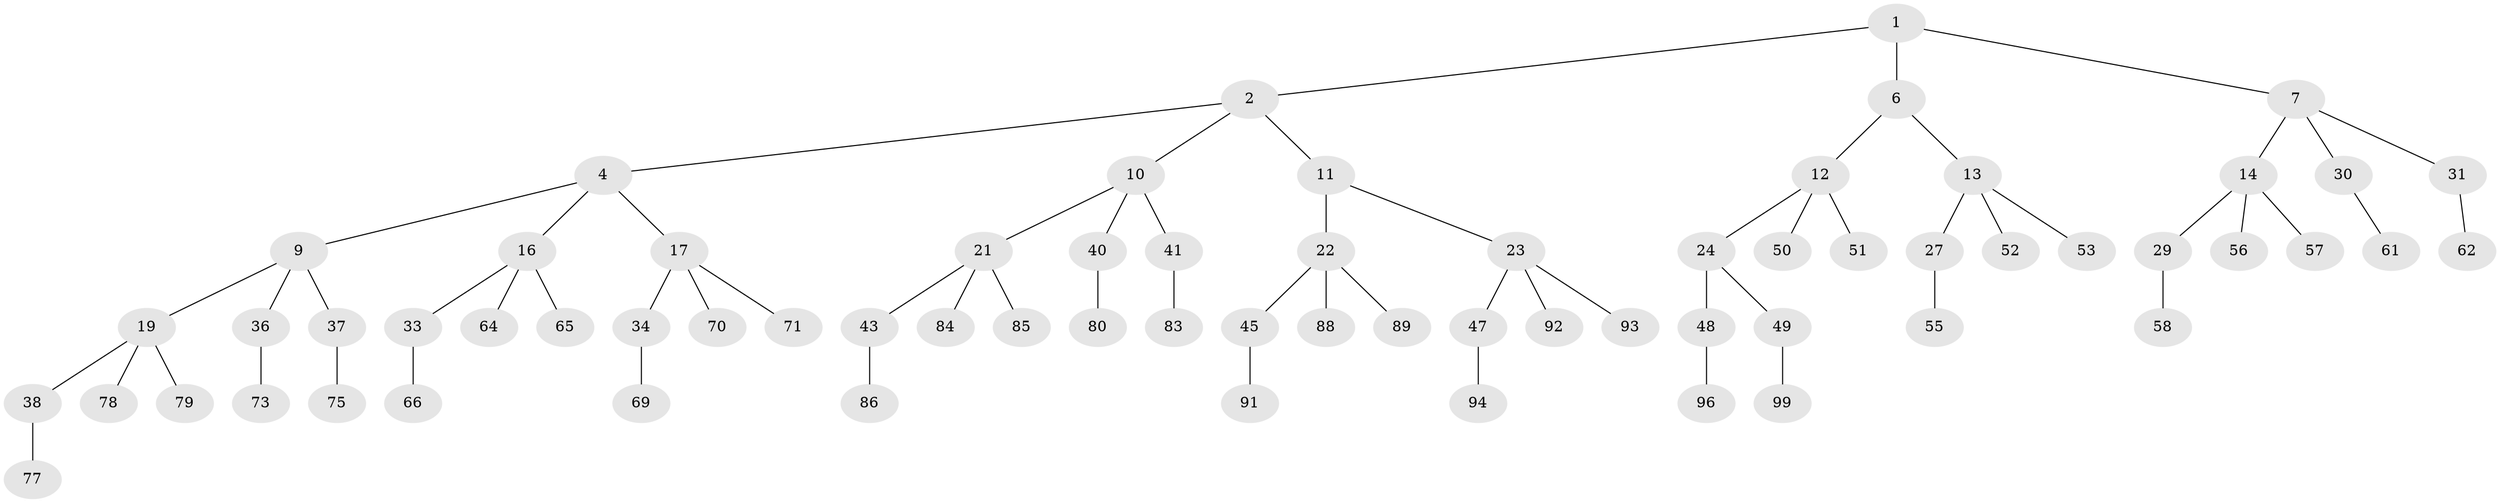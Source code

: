 // original degree distribution, {2: 0.02, 3: 0.48, 1: 0.5}
// Generated by graph-tools (version 1.1) at 2025/38/02/21/25 10:38:56]
// undirected, 68 vertices, 67 edges
graph export_dot {
graph [start="1"]
  node [color=gray90,style=filled];
  1 [super="+3"];
  2 [latent=1,super="+5"];
  4 [latent=0.5,super="+8"];
  6 [latent=0.5];
  7 [latent=0.5,super="+15"];
  9 [latent=0.333333,super="+18"];
  10 [latent=0.333333,super="+20"];
  11 [latent=0.333333];
  12 [latent=0.333333,super="+25"];
  13 [latent=0.333333,super="+26"];
  14 [latent=0.333333,super="+28"];
  16 [latent=0.25,super="+32"];
  17 [latent=0.25,super="+35"];
  19 [latent=0.25,super="+39"];
  21 [latent=0.25,super="+42"];
  22 [latent=0.25,super="+44"];
  23 [latent=0.25,super="+46"];
  24 [latent=0.25];
  27 [latent=0.25,super="+54"];
  29 [latent=0.25,super="+59"];
  30 [latent=0.25,super="+60"];
  31 [latent=0.25,super="+63"];
  33 [latent=0.2,super="+67"];
  34 [latent=0.2,super="+68"];
  36 [latent=0.2,super="+72"];
  37 [latent=0.2,super="+74"];
  38 [latent=0.2,super="+76"];
  40 [latent=0.2,super="+81"];
  41 [latent=0.2,super="+82"];
  43 [latent=0.2,super="+87"];
  45 [latent=0.2,super="+90"];
  47 [latent=0.2,super="+95"];
  48 [latent=0.2,super="+97"];
  49 [latent=0.2,super="+98"];
  50 [latent=0.2,super="+100"];
  51 [latent=0.2];
  52 [latent=0.2];
  53 [latent=0.2];
  55 [latent=0.2];
  56 [latent=0.2];
  57 [latent=0.2];
  58 [latent=0.2];
  61 [latent=0.2];
  62 [latent=0.2];
  64 [latent=0.166667];
  65 [latent=0.166667];
  66 [latent=0.166667];
  69 [latent=0.166667];
  70 [latent=0.166667];
  71 [latent=0.166667];
  73 [latent=0.166667];
  75 [latent=0.166667];
  77 [latent=0.166667];
  78 [latent=0.166667];
  79 [latent=0.166667];
  80 [latent=0.166667];
  83 [latent=0.166667];
  84 [latent=0.166667];
  85 [latent=0.166667];
  86 [latent=0.166667];
  88 [latent=0.166667];
  89 [latent=0.166667];
  91 [latent=0.166667];
  92 [latent=0.166667];
  93 [latent=0.166667];
  94 [latent=0.166667];
  96 [latent=0.166667];
  99 [latent=0.166667];
  1 -- 2;
  1 -- 6;
  1 -- 7;
  2 -- 4;
  2 -- 11;
  2 -- 10;
  4 -- 9;
  4 -- 16;
  4 -- 17;
  6 -- 12;
  6 -- 13;
  7 -- 14;
  7 -- 31;
  7 -- 30;
  9 -- 19;
  9 -- 36;
  9 -- 37;
  10 -- 21;
  10 -- 40;
  10 -- 41;
  11 -- 22;
  11 -- 23;
  12 -- 24;
  12 -- 50;
  12 -- 51;
  13 -- 27;
  13 -- 53;
  13 -- 52;
  14 -- 29;
  14 -- 56;
  14 -- 57;
  16 -- 33;
  16 -- 65;
  16 -- 64;
  17 -- 34;
  17 -- 70;
  17 -- 71;
  19 -- 38;
  19 -- 78;
  19 -- 79;
  21 -- 43;
  21 -- 85;
  21 -- 84;
  22 -- 45;
  22 -- 88;
  22 -- 89;
  23 -- 47;
  23 -- 92;
  23 -- 93;
  24 -- 48;
  24 -- 49;
  27 -- 55;
  29 -- 58;
  30 -- 61;
  31 -- 62;
  33 -- 66;
  34 -- 69;
  36 -- 73;
  37 -- 75;
  38 -- 77;
  40 -- 80;
  41 -- 83;
  43 -- 86;
  45 -- 91;
  47 -- 94;
  48 -- 96;
  49 -- 99;
}
